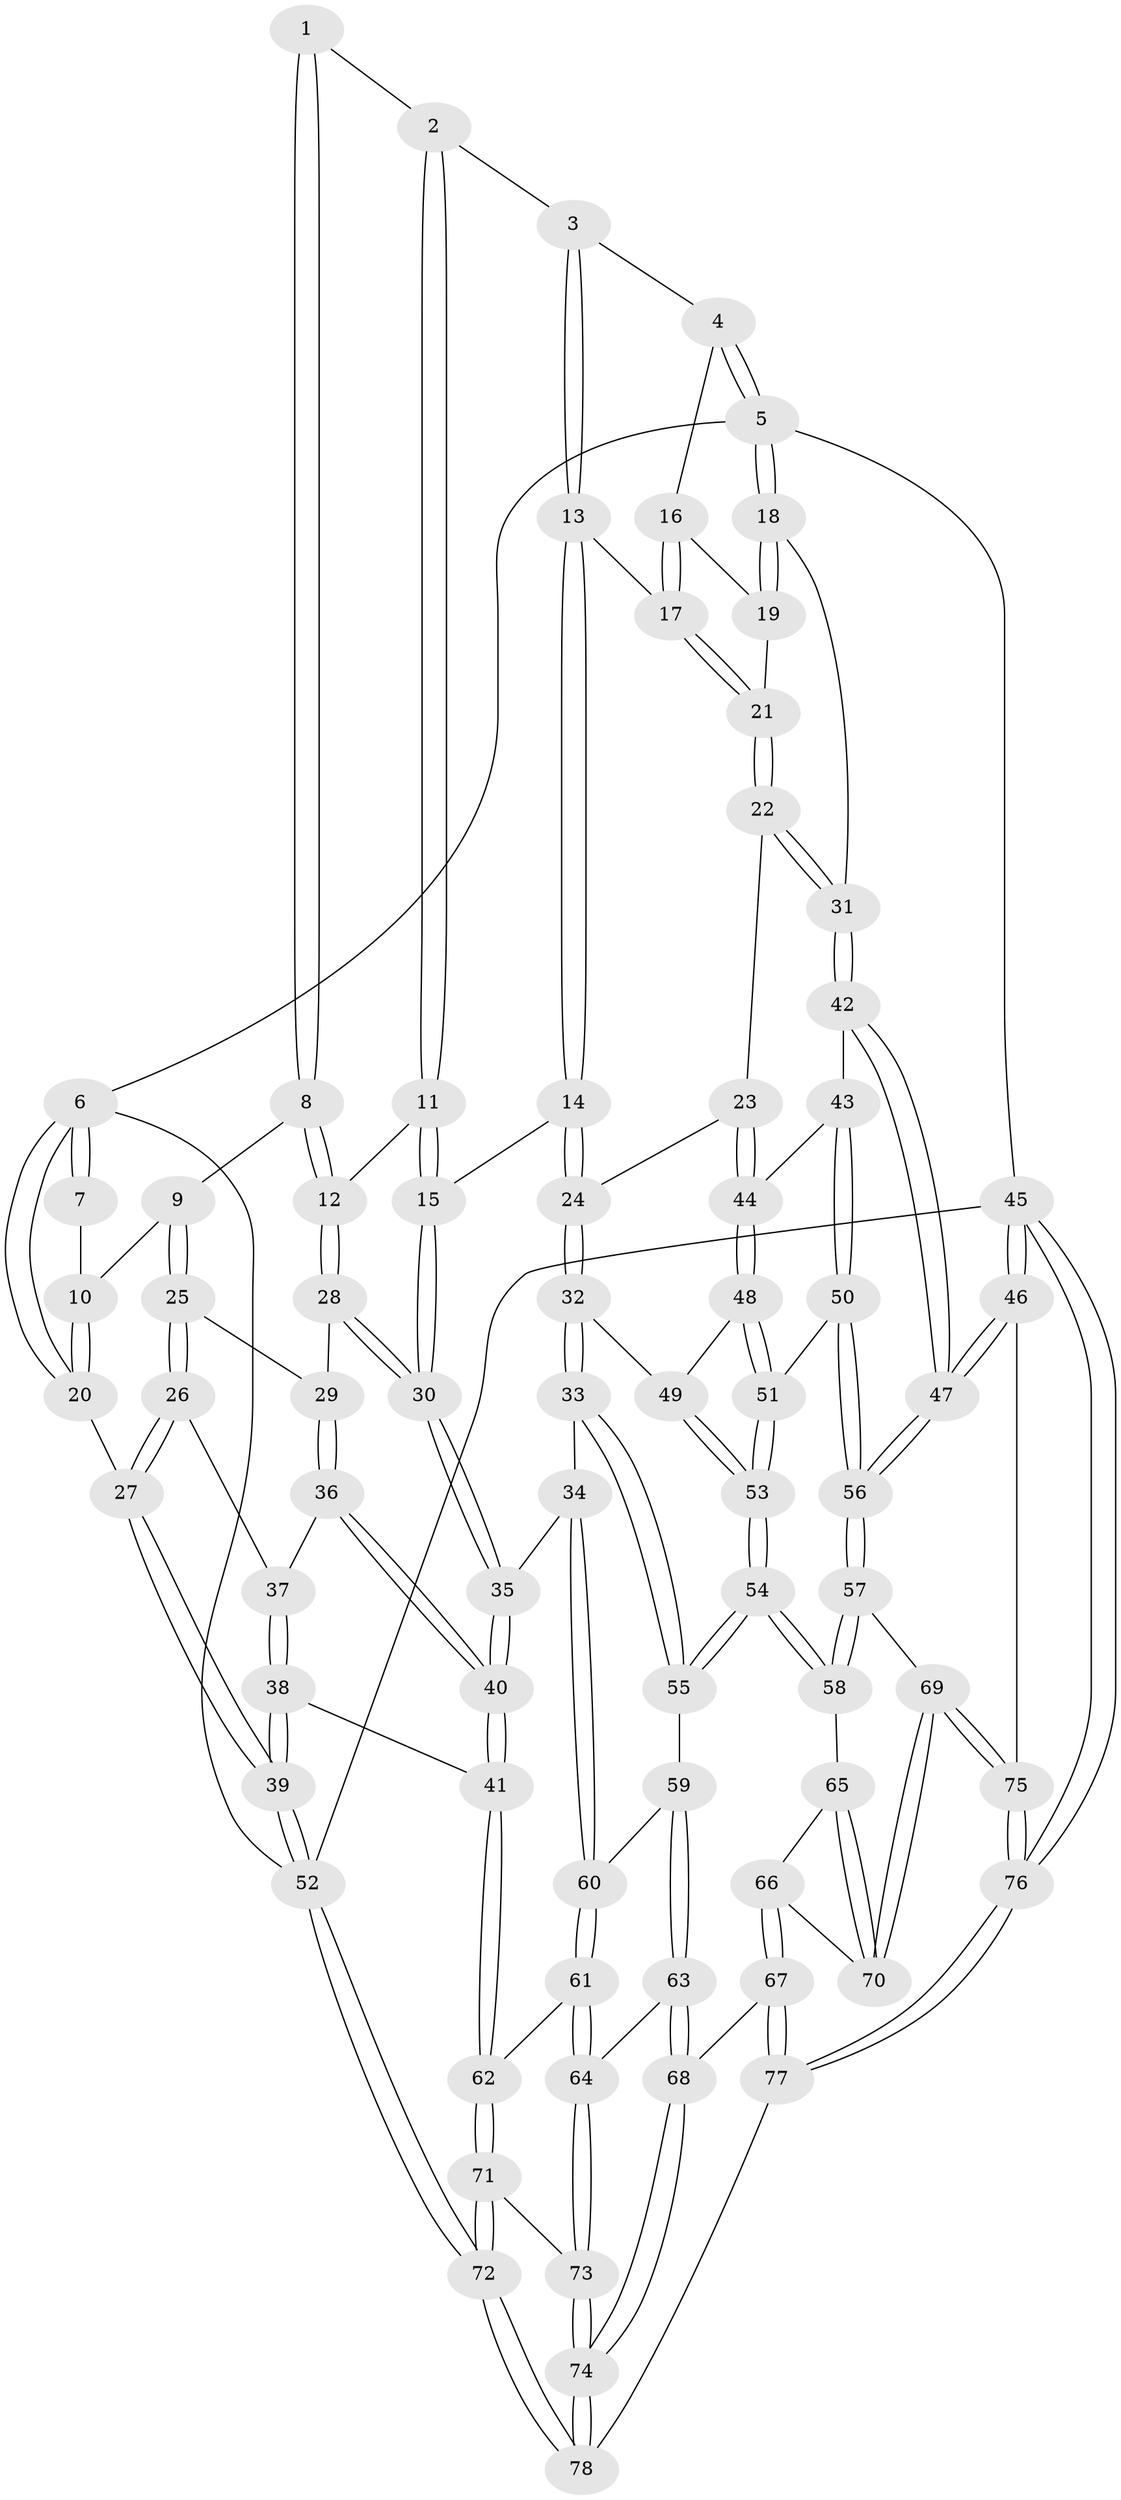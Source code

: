 // coarse degree distribution, {3: 0.022222222222222223, 4: 0.4666666666666667, 5: 0.4666666666666667, 6: 0.044444444444444446}
// Generated by graph-tools (version 1.1) at 2025/42/03/06/25 10:42:33]
// undirected, 78 vertices, 192 edges
graph export_dot {
graph [start="1"]
  node [color=gray90,style=filled];
  1 [pos="+0.3417208304760264+0"];
  2 [pos="+0.3758351984272883+0"];
  3 [pos="+0.49131624378206107+0"];
  4 [pos="+0.7540831225410148+0"];
  5 [pos="+1+0"];
  6 [pos="+0+0"];
  7 [pos="+0.14945165701966404+0"];
  8 [pos="+0.16470470735598325+0.2440305201856449"];
  9 [pos="+0.16000975242697657+0.24342407786470346"];
  10 [pos="+0.12905587439317023+0.1458526298161449"];
  11 [pos="+0.2965329223116123+0.20204947218055258"];
  12 [pos="+0.20763911525145845+0.25451071483892573"];
  13 [pos="+0.5576747878339552+0.152924362384218"];
  14 [pos="+0.5189108892586526+0.251415483942091"];
  15 [pos="+0.48138453849280716+0.27091550853718005"];
  16 [pos="+0.7363647258585173+0.1425045241424904"];
  17 [pos="+0.6643520217397029+0.16941215577007807"];
  18 [pos="+1+0"];
  19 [pos="+0.8567616200355521+0.14864075932586787"];
  20 [pos="+0+0.05929972796906107"];
  21 [pos="+0.7704079460540431+0.3099593749634239"];
  22 [pos="+0.7735949075513104+0.35324234462517246"];
  23 [pos="+0.7570301327659015+0.402936786706318"];
  24 [pos="+0.6668056489906932+0.42544694680272527"];
  25 [pos="+0.061218070210191544+0.30147933997216597"];
  26 [pos="+0+0.31916167888192193"];
  27 [pos="+0+0.3292423501851211"];
  28 [pos="+0.28546294659638477+0.3920151335480157"];
  29 [pos="+0.1222555234020903+0.3987900246035583"];
  30 [pos="+0.3450127441026507+0.4741994970673899"];
  31 [pos="+1+0.12280607558936799"];
  32 [pos="+0.6133441974174708+0.5142489391447116"];
  33 [pos="+0.5872872126957593+0.5490019263609867"];
  34 [pos="+0.35217634539658904+0.5451597236113558"];
  35 [pos="+0.3442299269347871+0.5420470854563876"];
  36 [pos="+0.14285302467696956+0.46039747480790383"];
  37 [pos="+0.07557011835502887+0.44738144640111477"];
  38 [pos="+0.06047658978376346+0.6379913339830102"];
  39 [pos="+0+0.6487009868195875"];
  40 [pos="+0.22688473563044434+0.6131361303481478"];
  41 [pos="+0.2042580626112853+0.6362689139486404"];
  42 [pos="+1+0.4096110422236434"];
  43 [pos="+0.8549203752197814+0.46482535368177047"];
  44 [pos="+0.8345585506030235+0.45921013472466443"];
  45 [pos="+1+1"];
  46 [pos="+1+0.9317122407849926"];
  47 [pos="+1+0.806359562278877"];
  48 [pos="+0.7939055903217803+0.5574963738054899"];
  49 [pos="+0.7711430480043812+0.5765479273294916"];
  50 [pos="+0.89842283532132+0.637316533339917"];
  51 [pos="+0.8256627804354957+0.6284908506548328"];
  52 [pos="+0+1"];
  53 [pos="+0.7261912563441083+0.6716689330460155"];
  54 [pos="+0.6938782915568859+0.7006424901398893"];
  55 [pos="+0.6510870877365209+0.6868991192995771"];
  56 [pos="+1+0.7799594241385175"];
  57 [pos="+0.9045210443115337+0.801101001966576"];
  58 [pos="+0.7180849192751328+0.725977863270073"];
  59 [pos="+0.6372977315008449+0.7009558411808097"];
  60 [pos="+0.44038632922626064+0.7045208125332768"];
  61 [pos="+0.4644788594332429+0.8085986108462866"];
  62 [pos="+0.22493063681910602+0.7356521713838499"];
  63 [pos="+0.5495357626488351+0.8262885479959269"];
  64 [pos="+0.4647780223088082+0.8091151791776988"];
  65 [pos="+0.7162191076053596+0.7417584466457304"];
  66 [pos="+0.6674251223014875+0.8780792727782966"];
  67 [pos="+0.5871407979253122+0.9020153107311922"];
  68 [pos="+0.5711916004890566+0.8748249124167855"];
  69 [pos="+0.7789566612182691+0.9233508202584858"];
  70 [pos="+0.7386746141953273+0.8946312855770775"];
  71 [pos="+0.22698580156940307+0.8193477578718699"];
  72 [pos="+0.05307843893926333+1"];
  73 [pos="+0.40636831381247285+0.8746124640138627"];
  74 [pos="+0.4065025555536519+0.9509096222777428"];
  75 [pos="+0.772886686672747+0.9677513518786209"];
  76 [pos="+0.7118393881351018+1"];
  77 [pos="+0.5861777639341942+1"];
  78 [pos="+0.3752372013928504+1"];
  1 -- 2;
  1 -- 8;
  1 -- 8;
  2 -- 3;
  2 -- 11;
  2 -- 11;
  3 -- 4;
  3 -- 13;
  3 -- 13;
  4 -- 5;
  4 -- 5;
  4 -- 16;
  5 -- 6;
  5 -- 18;
  5 -- 18;
  5 -- 45;
  6 -- 7;
  6 -- 7;
  6 -- 20;
  6 -- 20;
  6 -- 52;
  7 -- 10;
  8 -- 9;
  8 -- 12;
  8 -- 12;
  9 -- 10;
  9 -- 25;
  9 -- 25;
  10 -- 20;
  10 -- 20;
  11 -- 12;
  11 -- 15;
  11 -- 15;
  12 -- 28;
  12 -- 28;
  13 -- 14;
  13 -- 14;
  13 -- 17;
  14 -- 15;
  14 -- 24;
  14 -- 24;
  15 -- 30;
  15 -- 30;
  16 -- 17;
  16 -- 17;
  16 -- 19;
  17 -- 21;
  17 -- 21;
  18 -- 19;
  18 -- 19;
  18 -- 31;
  19 -- 21;
  20 -- 27;
  21 -- 22;
  21 -- 22;
  22 -- 23;
  22 -- 31;
  22 -- 31;
  23 -- 24;
  23 -- 44;
  23 -- 44;
  24 -- 32;
  24 -- 32;
  25 -- 26;
  25 -- 26;
  25 -- 29;
  26 -- 27;
  26 -- 27;
  26 -- 37;
  27 -- 39;
  27 -- 39;
  28 -- 29;
  28 -- 30;
  28 -- 30;
  29 -- 36;
  29 -- 36;
  30 -- 35;
  30 -- 35;
  31 -- 42;
  31 -- 42;
  32 -- 33;
  32 -- 33;
  32 -- 49;
  33 -- 34;
  33 -- 55;
  33 -- 55;
  34 -- 35;
  34 -- 60;
  34 -- 60;
  35 -- 40;
  35 -- 40;
  36 -- 37;
  36 -- 40;
  36 -- 40;
  37 -- 38;
  37 -- 38;
  38 -- 39;
  38 -- 39;
  38 -- 41;
  39 -- 52;
  39 -- 52;
  40 -- 41;
  40 -- 41;
  41 -- 62;
  41 -- 62;
  42 -- 43;
  42 -- 47;
  42 -- 47;
  43 -- 44;
  43 -- 50;
  43 -- 50;
  44 -- 48;
  44 -- 48;
  45 -- 46;
  45 -- 46;
  45 -- 76;
  45 -- 76;
  45 -- 52;
  46 -- 47;
  46 -- 47;
  46 -- 75;
  47 -- 56;
  47 -- 56;
  48 -- 49;
  48 -- 51;
  48 -- 51;
  49 -- 53;
  49 -- 53;
  50 -- 51;
  50 -- 56;
  50 -- 56;
  51 -- 53;
  51 -- 53;
  52 -- 72;
  52 -- 72;
  53 -- 54;
  53 -- 54;
  54 -- 55;
  54 -- 55;
  54 -- 58;
  54 -- 58;
  55 -- 59;
  56 -- 57;
  56 -- 57;
  57 -- 58;
  57 -- 58;
  57 -- 69;
  58 -- 65;
  59 -- 60;
  59 -- 63;
  59 -- 63;
  60 -- 61;
  60 -- 61;
  61 -- 62;
  61 -- 64;
  61 -- 64;
  62 -- 71;
  62 -- 71;
  63 -- 64;
  63 -- 68;
  63 -- 68;
  64 -- 73;
  64 -- 73;
  65 -- 66;
  65 -- 70;
  65 -- 70;
  66 -- 67;
  66 -- 67;
  66 -- 70;
  67 -- 68;
  67 -- 77;
  67 -- 77;
  68 -- 74;
  68 -- 74;
  69 -- 70;
  69 -- 70;
  69 -- 75;
  69 -- 75;
  71 -- 72;
  71 -- 72;
  71 -- 73;
  72 -- 78;
  72 -- 78;
  73 -- 74;
  73 -- 74;
  74 -- 78;
  74 -- 78;
  75 -- 76;
  75 -- 76;
  76 -- 77;
  76 -- 77;
  77 -- 78;
}
